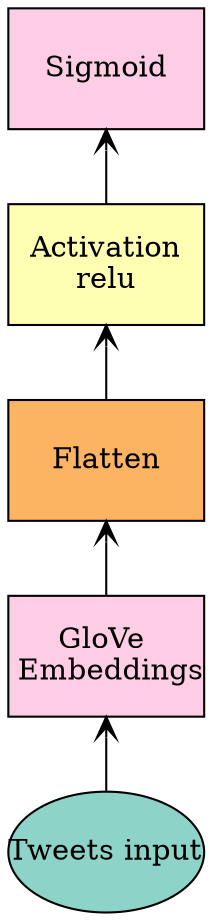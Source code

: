 digraph plot {
	"Tweets input" [label="Tweets input" fillcolor="#8dd3c7" fixedsize=true height=0.8034 shape=oval style=filled width=1.3]
	"GloVe 
 Embeddings" [label="GloVe 
 Embeddings" fillcolor="#fccde5" fixedsize=true height=0.8034 shape=box style=filled width=1.3]
	Flatten [label=Flatten fillcolor="#fdb462" fixedsize=true height=0.8034 shape=box style=filled width=1.3]
	"ReLU 
 (32 neurons)" [label="Activation\nrelu" fillcolor="#ffffb3" fixedsize=true height=0.8034 shape=box style=filled width=1.3]
	Sigmoid [label=Sigmoid fillcolor="#fccde5" fixedsize=true height=0.8034 shape=box style=filled width=1.3]
	"GloVe 
 Embeddings" -> "Tweets input" [arrowtail=open dir=back]
	Flatten -> "GloVe 
 Embeddings" [arrowtail=open dir=back]
	"ReLU 
 (32 neurons)" -> Flatten [arrowtail=open dir=back]
	Sigmoid -> "ReLU 
 (32 neurons)" [arrowtail=open dir=back]
}
